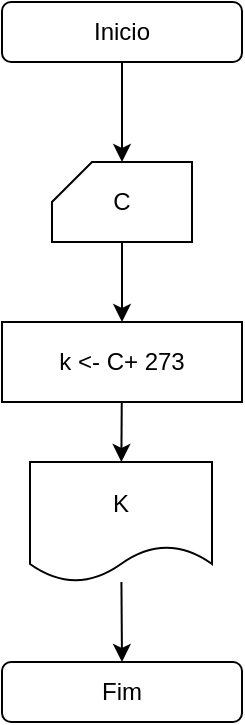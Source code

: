 <mxfile>
    <diagram id="iaF2WU-nPjvOY1Ok_7iZ" name="Página-1">
        <mxGraphModel dx="1127" dy="792" grid="1" gridSize="10" guides="1" tooltips="1" connect="1" arrows="1" fold="1" page="1" pageScale="1" pageWidth="827" pageHeight="1169" math="0" shadow="0">
            <root>
                <mxCell id="0"/>
                <mxCell id="1" parent="0"/>
                <mxCell id="2" style="edgeStyle=none;html=1;entryX=0.5;entryY=0;entryDx=0;entryDy=0;entryPerimeter=0;" edge="1" parent="1" source="3" target="5">
                    <mxGeometry relative="1" as="geometry"/>
                </mxCell>
                <mxCell id="3" value="Inicio" style="rounded=1;whiteSpace=wrap;html=1;" vertex="1" parent="1">
                    <mxGeometry x="354" y="60" width="120" height="30" as="geometry"/>
                </mxCell>
                <mxCell id="4" style="edgeStyle=none;html=1;" edge="1" parent="1" source="5" target="7">
                    <mxGeometry relative="1" as="geometry"/>
                </mxCell>
                <mxCell id="5" value="C" style="shape=card;whiteSpace=wrap;html=1;size=20;" vertex="1" parent="1">
                    <mxGeometry x="379" y="140" width="70" height="40" as="geometry"/>
                </mxCell>
                <mxCell id="6" style="edgeStyle=none;html=1;" edge="1" parent="1" source="7" target="9">
                    <mxGeometry relative="1" as="geometry"/>
                </mxCell>
                <mxCell id="7" value="k &amp;lt;- C+ 273" style="rounded=0;whiteSpace=wrap;html=1;" vertex="1" parent="1">
                    <mxGeometry x="354" y="220" width="120" height="40" as="geometry"/>
                </mxCell>
                <mxCell id="8" style="edgeStyle=none;html=1;entryX=0.5;entryY=0;entryDx=0;entryDy=0;" edge="1" parent="1" source="9" target="10">
                    <mxGeometry relative="1" as="geometry"/>
                </mxCell>
                <mxCell id="9" value="K" style="shape=document;whiteSpace=wrap;html=1;boundedLbl=1;" vertex="1" parent="1">
                    <mxGeometry x="368" y="290" width="91" height="60" as="geometry"/>
                </mxCell>
                <mxCell id="10" value="Fim" style="rounded=1;whiteSpace=wrap;html=1;" vertex="1" parent="1">
                    <mxGeometry x="354" y="390" width="120" height="30" as="geometry"/>
                </mxCell>
            </root>
        </mxGraphModel>
    </diagram>
</mxfile>